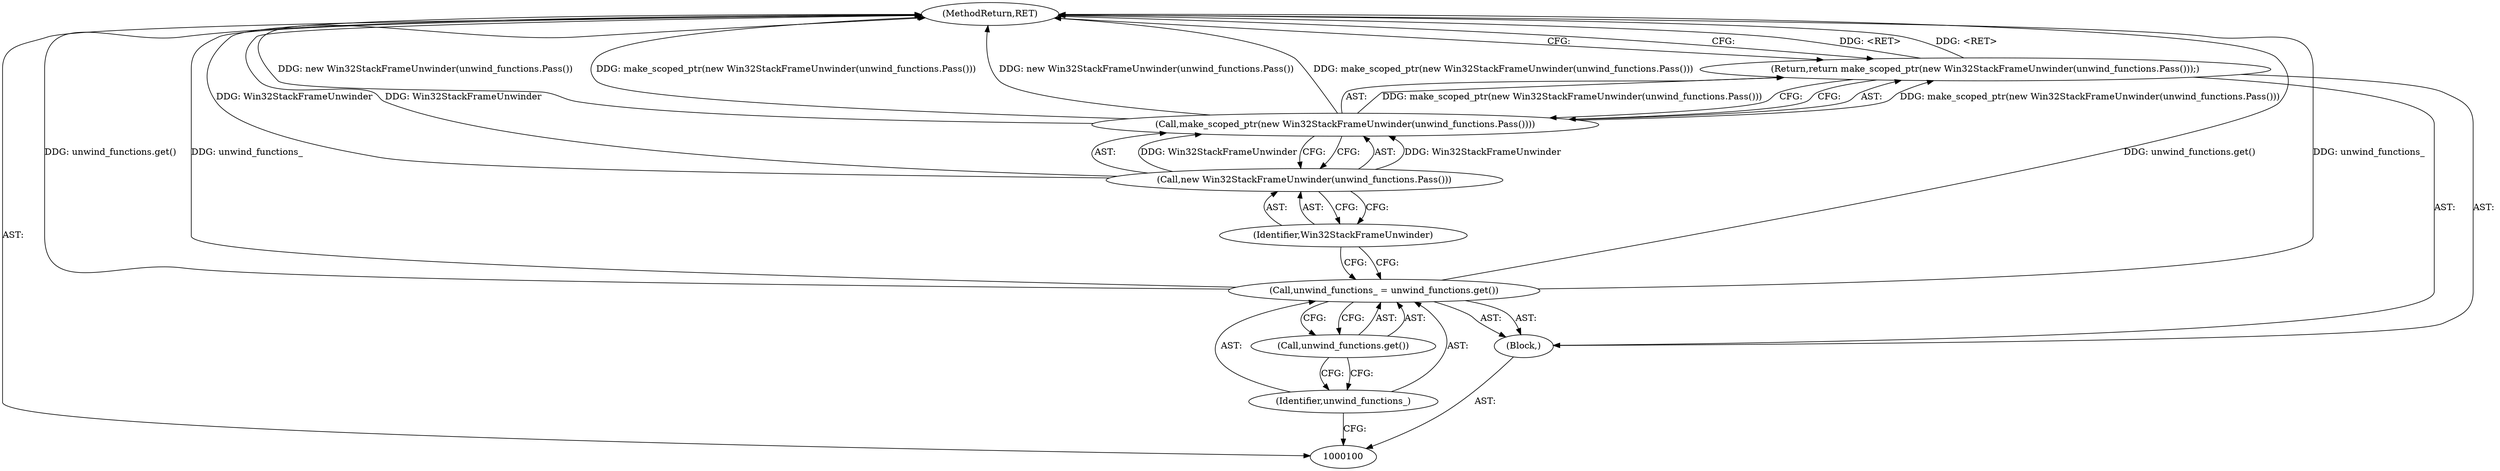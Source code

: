 digraph "0_Chrome_0fb75f1e468fe9054be3b3d3d5b9bf9a66e4199d_16" {
"1000109" [label="(MethodReturn,RET)"];
"1000101" [label="(Block,)"];
"1000102" [label="(Call,unwind_functions_ = unwind_functions.get())"];
"1000103" [label="(Identifier,unwind_functions_)"];
"1000104" [label="(Call,unwind_functions.get())"];
"1000105" [label="(Return,return make_scoped_ptr(new Win32StackFrameUnwinder(unwind_functions.Pass()));)"];
"1000107" [label="(Call,new Win32StackFrameUnwinder(unwind_functions.Pass()))"];
"1000108" [label="(Identifier,Win32StackFrameUnwinder)"];
"1000106" [label="(Call,make_scoped_ptr(new Win32StackFrameUnwinder(unwind_functions.Pass())))"];
"1000109" -> "1000100"  [label="AST: "];
"1000109" -> "1000105"  [label="CFG: "];
"1000107" -> "1000109"  [label="DDG: Win32StackFrameUnwinder"];
"1000106" -> "1000109"  [label="DDG: new Win32StackFrameUnwinder(unwind_functions.Pass())"];
"1000106" -> "1000109"  [label="DDG: make_scoped_ptr(new Win32StackFrameUnwinder(unwind_functions.Pass()))"];
"1000102" -> "1000109"  [label="DDG: unwind_functions.get()"];
"1000102" -> "1000109"  [label="DDG: unwind_functions_"];
"1000105" -> "1000109"  [label="DDG: <RET>"];
"1000101" -> "1000100"  [label="AST: "];
"1000102" -> "1000101"  [label="AST: "];
"1000105" -> "1000101"  [label="AST: "];
"1000102" -> "1000101"  [label="AST: "];
"1000102" -> "1000104"  [label="CFG: "];
"1000103" -> "1000102"  [label="AST: "];
"1000104" -> "1000102"  [label="AST: "];
"1000108" -> "1000102"  [label="CFG: "];
"1000102" -> "1000109"  [label="DDG: unwind_functions.get()"];
"1000102" -> "1000109"  [label="DDG: unwind_functions_"];
"1000103" -> "1000102"  [label="AST: "];
"1000103" -> "1000100"  [label="CFG: "];
"1000104" -> "1000103"  [label="CFG: "];
"1000104" -> "1000102"  [label="AST: "];
"1000104" -> "1000103"  [label="CFG: "];
"1000102" -> "1000104"  [label="CFG: "];
"1000105" -> "1000101"  [label="AST: "];
"1000105" -> "1000106"  [label="CFG: "];
"1000106" -> "1000105"  [label="AST: "];
"1000109" -> "1000105"  [label="CFG: "];
"1000105" -> "1000109"  [label="DDG: <RET>"];
"1000106" -> "1000105"  [label="DDG: make_scoped_ptr(new Win32StackFrameUnwinder(unwind_functions.Pass()))"];
"1000107" -> "1000106"  [label="AST: "];
"1000107" -> "1000108"  [label="CFG: "];
"1000108" -> "1000107"  [label="AST: "];
"1000106" -> "1000107"  [label="CFG: "];
"1000107" -> "1000109"  [label="DDG: Win32StackFrameUnwinder"];
"1000107" -> "1000106"  [label="DDG: Win32StackFrameUnwinder"];
"1000108" -> "1000107"  [label="AST: "];
"1000108" -> "1000102"  [label="CFG: "];
"1000107" -> "1000108"  [label="CFG: "];
"1000106" -> "1000105"  [label="AST: "];
"1000106" -> "1000107"  [label="CFG: "];
"1000107" -> "1000106"  [label="AST: "];
"1000105" -> "1000106"  [label="CFG: "];
"1000106" -> "1000109"  [label="DDG: new Win32StackFrameUnwinder(unwind_functions.Pass())"];
"1000106" -> "1000109"  [label="DDG: make_scoped_ptr(new Win32StackFrameUnwinder(unwind_functions.Pass()))"];
"1000106" -> "1000105"  [label="DDG: make_scoped_ptr(new Win32StackFrameUnwinder(unwind_functions.Pass()))"];
"1000107" -> "1000106"  [label="DDG: Win32StackFrameUnwinder"];
}
